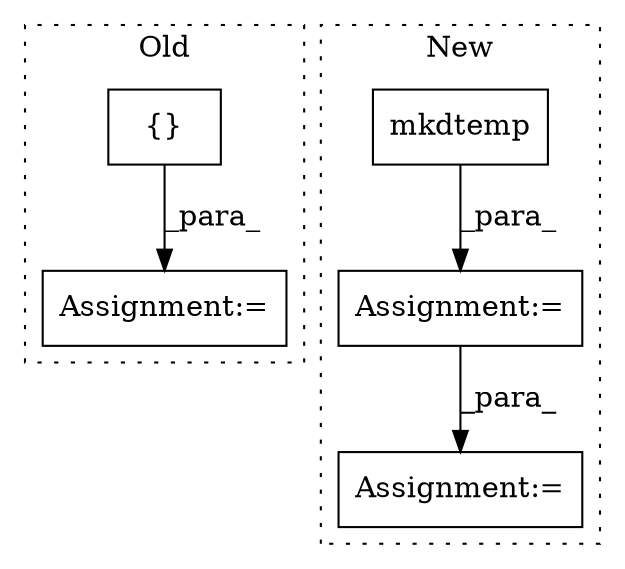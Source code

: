 digraph G {
subgraph cluster0 {
1 [label="{}" a="4" s="24129,24140" l="1,1" shape="box"];
3 [label="Assignment:=" a="7" s="24163" l="1" shape="box"];
label = "Old";
style="dotted";
}
subgraph cluster1 {
2 [label="mkdtemp" a="32" s="29056" l="9" shape="box"];
4 [label="Assignment:=" a="7" s="29796" l="1" shape="box"];
5 [label="Assignment:=" a="7" s="28994" l="1" shape="box"];
label = "New";
style="dotted";
}
1 -> 3 [label="_para_"];
2 -> 5 [label="_para_"];
5 -> 4 [label="_para_"];
}